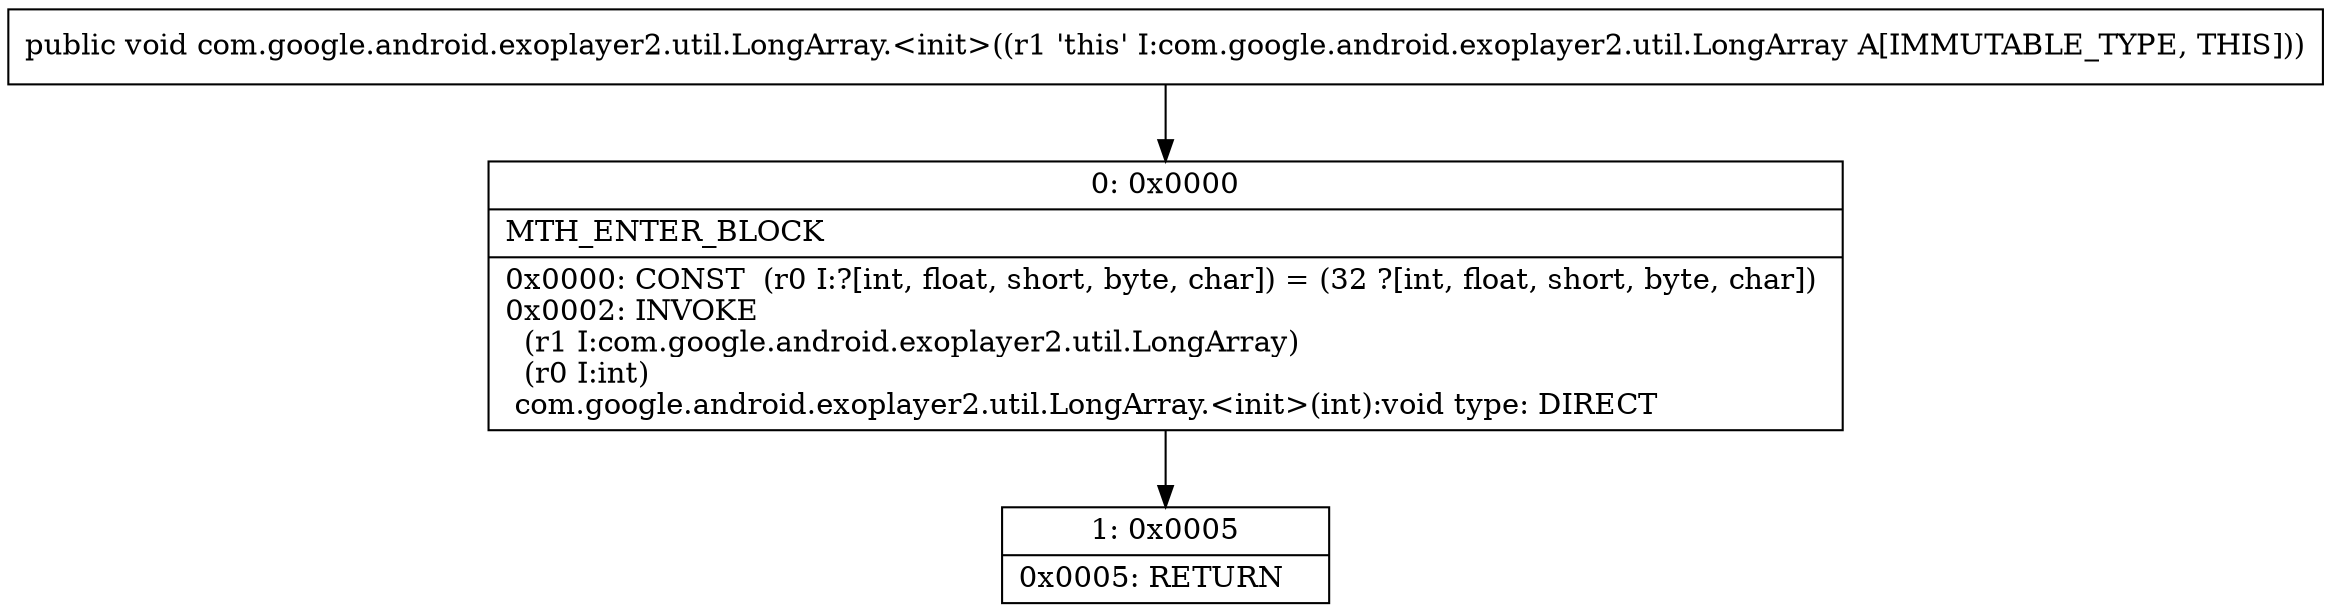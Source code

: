 digraph "CFG forcom.google.android.exoplayer2.util.LongArray.\<init\>()V" {
Node_0 [shape=record,label="{0\:\ 0x0000|MTH_ENTER_BLOCK\l|0x0000: CONST  (r0 I:?[int, float, short, byte, char]) = (32 ?[int, float, short, byte, char]) \l0x0002: INVOKE  \l  (r1 I:com.google.android.exoplayer2.util.LongArray)\l  (r0 I:int)\l com.google.android.exoplayer2.util.LongArray.\<init\>(int):void type: DIRECT \l}"];
Node_1 [shape=record,label="{1\:\ 0x0005|0x0005: RETURN   \l}"];
MethodNode[shape=record,label="{public void com.google.android.exoplayer2.util.LongArray.\<init\>((r1 'this' I:com.google.android.exoplayer2.util.LongArray A[IMMUTABLE_TYPE, THIS])) }"];
MethodNode -> Node_0;
Node_0 -> Node_1;
}

